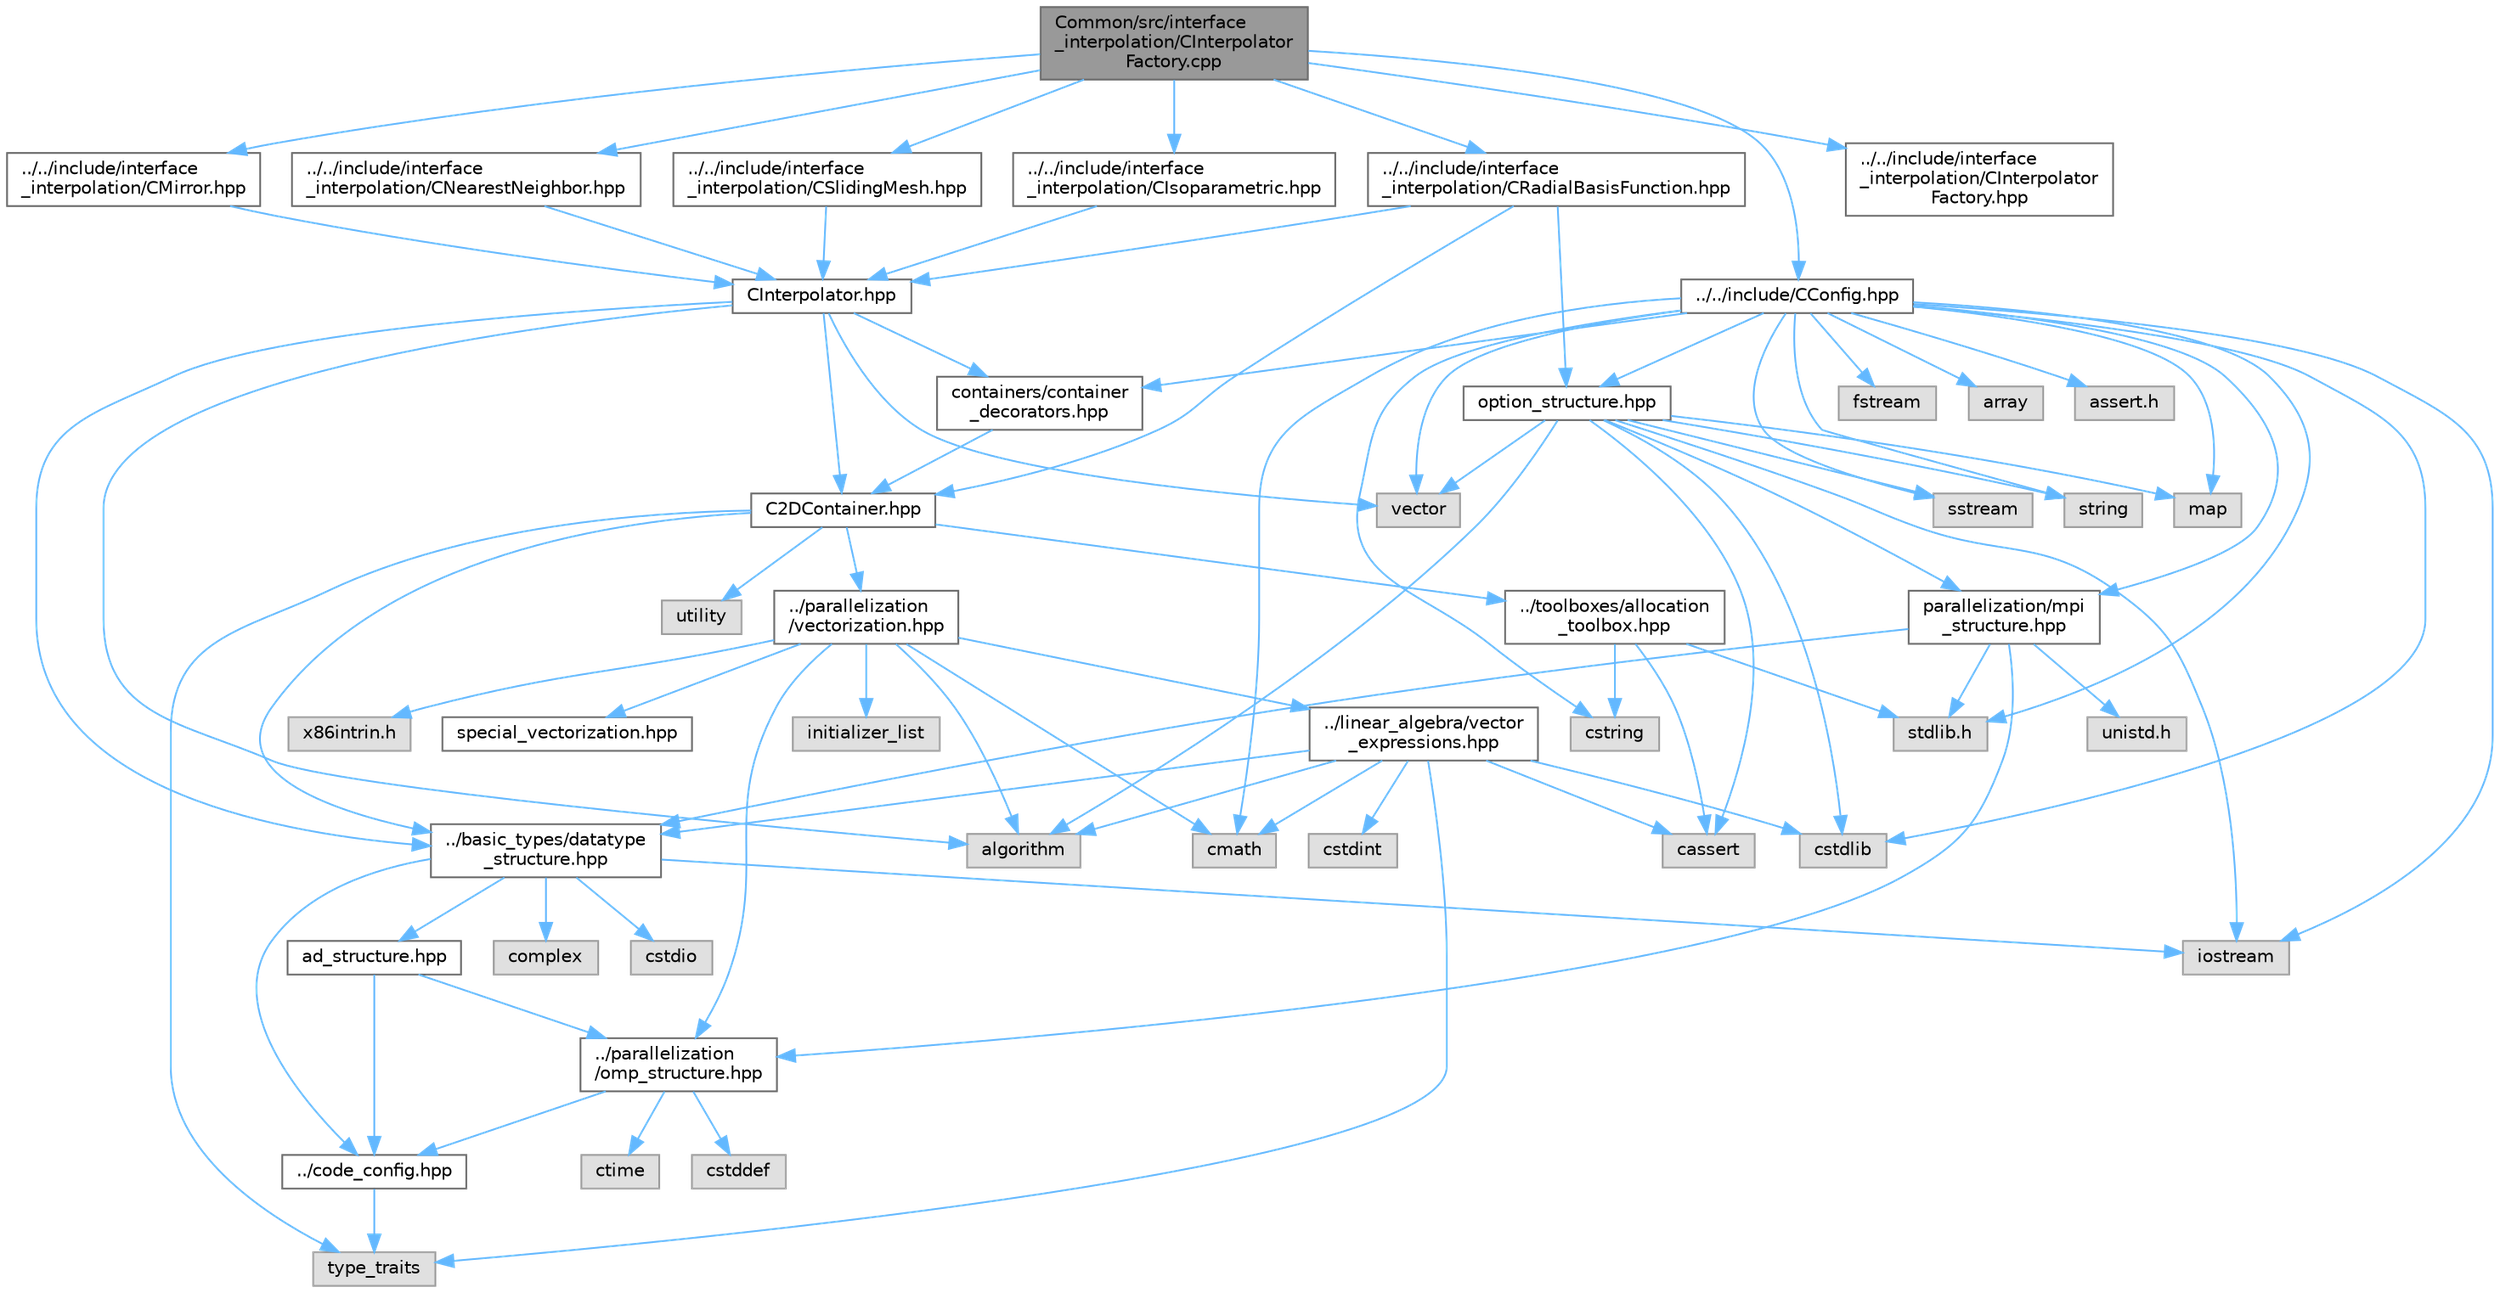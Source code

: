 digraph "Common/src/interface_interpolation/CInterpolatorFactory.cpp"
{
 // LATEX_PDF_SIZE
  bgcolor="transparent";
  edge [fontname=Helvetica,fontsize=10,labelfontname=Helvetica,labelfontsize=10];
  node [fontname=Helvetica,fontsize=10,shape=box,height=0.2,width=0.4];
  Node1 [id="Node000001",label="Common/src/interface\l_interpolation/CInterpolator\lFactory.cpp",height=0.2,width=0.4,color="gray40", fillcolor="grey60", style="filled", fontcolor="black",tooltip="Factory to generate interpolator objects."];
  Node1 -> Node2 [id="edge1_Node000001_Node000002",color="steelblue1",style="solid",tooltip=" "];
  Node2 [id="Node000002",label="../../include/CConfig.hpp",height=0.2,width=0.4,color="grey40", fillcolor="white", style="filled",URL="$CConfig_8hpp.html",tooltip="All the information about the definition of the physical problem. The subroutines and functions are i..."];
  Node2 -> Node3 [id="edge2_Node000002_Node000003",color="steelblue1",style="solid",tooltip=" "];
  Node3 [id="Node000003",label="parallelization/mpi\l_structure.hpp",height=0.2,width=0.4,color="grey40", fillcolor="white", style="filled",URL="$mpi__structure_8hpp.html",tooltip="Headers of the mpi interface for generalized datatypes. The subroutines and functions are in the mpi_..."];
  Node3 -> Node4 [id="edge3_Node000003_Node000004",color="steelblue1",style="solid",tooltip=" "];
  Node4 [id="Node000004",label="stdlib.h",height=0.2,width=0.4,color="grey60", fillcolor="#E0E0E0", style="filled",tooltip=" "];
  Node3 -> Node5 [id="edge4_Node000003_Node000005",color="steelblue1",style="solid",tooltip=" "];
  Node5 [id="Node000005",label="../basic_types/datatype\l_structure.hpp",height=0.2,width=0.4,color="grey40", fillcolor="white", style="filled",URL="$datatype__structure_8hpp.html",tooltip="Headers for generalized datatypes, defines an interface for AD types."];
  Node5 -> Node6 [id="edge5_Node000005_Node000006",color="steelblue1",style="solid",tooltip=" "];
  Node6 [id="Node000006",label="iostream",height=0.2,width=0.4,color="grey60", fillcolor="#E0E0E0", style="filled",tooltip=" "];
  Node5 -> Node7 [id="edge6_Node000005_Node000007",color="steelblue1",style="solid",tooltip=" "];
  Node7 [id="Node000007",label="complex",height=0.2,width=0.4,color="grey60", fillcolor="#E0E0E0", style="filled",tooltip=" "];
  Node5 -> Node8 [id="edge7_Node000005_Node000008",color="steelblue1",style="solid",tooltip=" "];
  Node8 [id="Node000008",label="cstdio",height=0.2,width=0.4,color="grey60", fillcolor="#E0E0E0", style="filled",tooltip=" "];
  Node5 -> Node9 [id="edge8_Node000005_Node000009",color="steelblue1",style="solid",tooltip=" "];
  Node9 [id="Node000009",label="../code_config.hpp",height=0.2,width=0.4,color="grey40", fillcolor="white", style="filled",URL="$code__config_8hpp.html",tooltip="Header file for collecting common macros, definitions and type configurations."];
  Node9 -> Node10 [id="edge9_Node000009_Node000010",color="steelblue1",style="solid",tooltip=" "];
  Node10 [id="Node000010",label="type_traits",height=0.2,width=0.4,color="grey60", fillcolor="#E0E0E0", style="filled",tooltip=" "];
  Node5 -> Node11 [id="edge10_Node000005_Node000011",color="steelblue1",style="solid",tooltip=" "];
  Node11 [id="Node000011",label="ad_structure.hpp",height=0.2,width=0.4,color="grey40", fillcolor="white", style="filled",URL="$ad__structure_8hpp.html",tooltip="Main routines for the algorithmic differentiation (AD) structure."];
  Node11 -> Node9 [id="edge11_Node000011_Node000009",color="steelblue1",style="solid",tooltip=" "];
  Node11 -> Node12 [id="edge12_Node000011_Node000012",color="steelblue1",style="solid",tooltip=" "];
  Node12 [id="Node000012",label="../parallelization\l/omp_structure.hpp",height=0.2,width=0.4,color="grey40", fillcolor="white", style="filled",URL="$omp__structure_8hpp.html",tooltip="OpenMP interface header, provides compatibility functions if the code is built without OpenMP support..."];
  Node12 -> Node13 [id="edge13_Node000012_Node000013",color="steelblue1",style="solid",tooltip=" "];
  Node13 [id="Node000013",label="cstddef",height=0.2,width=0.4,color="grey60", fillcolor="#E0E0E0", style="filled",tooltip=" "];
  Node12 -> Node9 [id="edge14_Node000012_Node000009",color="steelblue1",style="solid",tooltip=" "];
  Node12 -> Node14 [id="edge15_Node000012_Node000014",color="steelblue1",style="solid",tooltip=" "];
  Node14 [id="Node000014",label="ctime",height=0.2,width=0.4,color="grey60", fillcolor="#E0E0E0", style="filled",tooltip=" "];
  Node3 -> Node15 [id="edge16_Node000003_Node000015",color="steelblue1",style="solid",tooltip=" "];
  Node15 [id="Node000015",label="unistd.h",height=0.2,width=0.4,color="grey60", fillcolor="#E0E0E0", style="filled",tooltip=" "];
  Node3 -> Node12 [id="edge17_Node000003_Node000012",color="steelblue1",style="solid",tooltip=" "];
  Node2 -> Node6 [id="edge18_Node000002_Node000006",color="steelblue1",style="solid",tooltip=" "];
  Node2 -> Node16 [id="edge19_Node000002_Node000016",color="steelblue1",style="solid",tooltip=" "];
  Node16 [id="Node000016",label="cstdlib",height=0.2,width=0.4,color="grey60", fillcolor="#E0E0E0", style="filled",tooltip=" "];
  Node2 -> Node17 [id="edge20_Node000002_Node000017",color="steelblue1",style="solid",tooltip=" "];
  Node17 [id="Node000017",label="fstream",height=0.2,width=0.4,color="grey60", fillcolor="#E0E0E0", style="filled",tooltip=" "];
  Node2 -> Node18 [id="edge21_Node000002_Node000018",color="steelblue1",style="solid",tooltip=" "];
  Node18 [id="Node000018",label="sstream",height=0.2,width=0.4,color="grey60", fillcolor="#E0E0E0", style="filled",tooltip=" "];
  Node2 -> Node19 [id="edge22_Node000002_Node000019",color="steelblue1",style="solid",tooltip=" "];
  Node19 [id="Node000019",label="string",height=0.2,width=0.4,color="grey60", fillcolor="#E0E0E0", style="filled",tooltip=" "];
  Node2 -> Node20 [id="edge23_Node000002_Node000020",color="steelblue1",style="solid",tooltip=" "];
  Node20 [id="Node000020",label="cstring",height=0.2,width=0.4,color="grey60", fillcolor="#E0E0E0", style="filled",tooltip=" "];
  Node2 -> Node21 [id="edge24_Node000002_Node000021",color="steelblue1",style="solid",tooltip=" "];
  Node21 [id="Node000021",label="vector",height=0.2,width=0.4,color="grey60", fillcolor="#E0E0E0", style="filled",tooltip=" "];
  Node2 -> Node22 [id="edge25_Node000002_Node000022",color="steelblue1",style="solid",tooltip=" "];
  Node22 [id="Node000022",label="array",height=0.2,width=0.4,color="grey60", fillcolor="#E0E0E0", style="filled",tooltip=" "];
  Node2 -> Node4 [id="edge26_Node000002_Node000004",color="steelblue1",style="solid",tooltip=" "];
  Node2 -> Node23 [id="edge27_Node000002_Node000023",color="steelblue1",style="solid",tooltip=" "];
  Node23 [id="Node000023",label="cmath",height=0.2,width=0.4,color="grey60", fillcolor="#E0E0E0", style="filled",tooltip=" "];
  Node2 -> Node24 [id="edge28_Node000002_Node000024",color="steelblue1",style="solid",tooltip=" "];
  Node24 [id="Node000024",label="map",height=0.2,width=0.4,color="grey60", fillcolor="#E0E0E0", style="filled",tooltip=" "];
  Node2 -> Node25 [id="edge29_Node000002_Node000025",color="steelblue1",style="solid",tooltip=" "];
  Node25 [id="Node000025",label="assert.h",height=0.2,width=0.4,color="grey60", fillcolor="#E0E0E0", style="filled",tooltip=" "];
  Node2 -> Node26 [id="edge30_Node000002_Node000026",color="steelblue1",style="solid",tooltip=" "];
  Node26 [id="Node000026",label="option_structure.hpp",height=0.2,width=0.4,color="grey40", fillcolor="white", style="filled",URL="$option__structure_8hpp.html",tooltip="Defines classes for referencing options for easy input in CConfig."];
  Node26 -> Node3 [id="edge31_Node000026_Node000003",color="steelblue1",style="solid",tooltip=" "];
  Node26 -> Node6 [id="edge32_Node000026_Node000006",color="steelblue1",style="solid",tooltip=" "];
  Node26 -> Node18 [id="edge33_Node000026_Node000018",color="steelblue1",style="solid",tooltip=" "];
  Node26 -> Node19 [id="edge34_Node000026_Node000019",color="steelblue1",style="solid",tooltip=" "];
  Node26 -> Node21 [id="edge35_Node000026_Node000021",color="steelblue1",style="solid",tooltip=" "];
  Node26 -> Node24 [id="edge36_Node000026_Node000024",color="steelblue1",style="solid",tooltip=" "];
  Node26 -> Node16 [id="edge37_Node000026_Node000016",color="steelblue1",style="solid",tooltip=" "];
  Node26 -> Node27 [id="edge38_Node000026_Node000027",color="steelblue1",style="solid",tooltip=" "];
  Node27 [id="Node000027",label="algorithm",height=0.2,width=0.4,color="grey60", fillcolor="#E0E0E0", style="filled",tooltip=" "];
  Node26 -> Node28 [id="edge39_Node000026_Node000028",color="steelblue1",style="solid",tooltip=" "];
  Node28 [id="Node000028",label="cassert",height=0.2,width=0.4,color="grey60", fillcolor="#E0E0E0", style="filled",tooltip=" "];
  Node2 -> Node29 [id="edge40_Node000002_Node000029",color="steelblue1",style="solid",tooltip=" "];
  Node29 [id="Node000029",label="containers/container\l_decorators.hpp",height=0.2,width=0.4,color="grey40", fillcolor="white", style="filled",URL="$container__decorators_8hpp.html",tooltip="Collection of small classes that decorate C2DContainer to augment its functionality,..."];
  Node29 -> Node30 [id="edge41_Node000029_Node000030",color="steelblue1",style="solid",tooltip=" "];
  Node30 [id="Node000030",label="C2DContainer.hpp",height=0.2,width=0.4,color="grey40", fillcolor="white", style="filled",URL="$C2DContainer_8hpp.html",tooltip="A templated vector/matrix object."];
  Node30 -> Node31 [id="edge42_Node000030_Node000031",color="steelblue1",style="solid",tooltip=" "];
  Node31 [id="Node000031",label="../toolboxes/allocation\l_toolbox.hpp",height=0.2,width=0.4,color="grey40", fillcolor="white", style="filled",URL="$allocation__toolbox_8hpp.html",tooltip="Helper function and classes for memory allocation. Focus on portability across platforms."];
  Node31 -> Node4 [id="edge43_Node000031_Node000004",color="steelblue1",style="solid",tooltip=" "];
  Node31 -> Node20 [id="edge44_Node000031_Node000020",color="steelblue1",style="solid",tooltip=" "];
  Node31 -> Node28 [id="edge45_Node000031_Node000028",color="steelblue1",style="solid",tooltip=" "];
  Node30 -> Node5 [id="edge46_Node000030_Node000005",color="steelblue1",style="solid",tooltip=" "];
  Node30 -> Node32 [id="edge47_Node000030_Node000032",color="steelblue1",style="solid",tooltip=" "];
  Node32 [id="Node000032",label="../parallelization\l/vectorization.hpp",height=0.2,width=0.4,color="grey40", fillcolor="white", style="filled",URL="$vectorization_8hpp.html",tooltip="Implementation of a portable SIMD type."];
  Node32 -> Node33 [id="edge48_Node000032_Node000033",color="steelblue1",style="solid",tooltip=" "];
  Node33 [id="Node000033",label="../linear_algebra/vector\l_expressions.hpp",height=0.2,width=0.4,color="grey40", fillcolor="white", style="filled",URL="$vector__expressions_8hpp.html",tooltip="Expression templates for vector types with coefficient-wise operations."];
  Node33 -> Node5 [id="edge49_Node000033_Node000005",color="steelblue1",style="solid",tooltip=" "];
  Node33 -> Node10 [id="edge50_Node000033_Node000010",color="steelblue1",style="solid",tooltip=" "];
  Node33 -> Node27 [id="edge51_Node000033_Node000027",color="steelblue1",style="solid",tooltip=" "];
  Node33 -> Node28 [id="edge52_Node000033_Node000028",color="steelblue1",style="solid",tooltip=" "];
  Node33 -> Node16 [id="edge53_Node000033_Node000016",color="steelblue1",style="solid",tooltip=" "];
  Node33 -> Node23 [id="edge54_Node000033_Node000023",color="steelblue1",style="solid",tooltip=" "];
  Node33 -> Node34 [id="edge55_Node000033_Node000034",color="steelblue1",style="solid",tooltip=" "];
  Node34 [id="Node000034",label="cstdint",height=0.2,width=0.4,color="grey60", fillcolor="#E0E0E0", style="filled",tooltip=" "];
  Node32 -> Node12 [id="edge56_Node000032_Node000012",color="steelblue1",style="solid",tooltip=" "];
  Node32 -> Node35 [id="edge57_Node000032_Node000035",color="steelblue1",style="solid",tooltip=" "];
  Node35 [id="Node000035",label="initializer_list",height=0.2,width=0.4,color="grey60", fillcolor="#E0E0E0", style="filled",tooltip=" "];
  Node32 -> Node27 [id="edge58_Node000032_Node000027",color="steelblue1",style="solid",tooltip=" "];
  Node32 -> Node23 [id="edge59_Node000032_Node000023",color="steelblue1",style="solid",tooltip=" "];
  Node32 -> Node36 [id="edge60_Node000032_Node000036",color="steelblue1",style="solid",tooltip=" "];
  Node36 [id="Node000036",label="x86intrin.h",height=0.2,width=0.4,color="grey60", fillcolor="#E0E0E0", style="filled",tooltip=" "];
  Node32 -> Node37 [id="edge61_Node000032_Node000037",color="steelblue1",style="solid",tooltip=" "];
  Node37 [id="Node000037",label="special_vectorization.hpp",height=0.2,width=0.4,color="grey40", fillcolor="white", style="filled",URL="$special__vectorization_8hpp.html",tooltip="Code generator header to create specializations of simd::Array."];
  Node30 -> Node38 [id="edge62_Node000030_Node000038",color="steelblue1",style="solid",tooltip=" "];
  Node38 [id="Node000038",label="utility",height=0.2,width=0.4,color="grey60", fillcolor="#E0E0E0", style="filled",tooltip=" "];
  Node30 -> Node10 [id="edge63_Node000030_Node000010",color="steelblue1",style="solid",tooltip=" "];
  Node1 -> Node39 [id="edge64_Node000001_Node000039",color="steelblue1",style="solid",tooltip=" "];
  Node39 [id="Node000039",label="../../include/interface\l_interpolation/CInterpolator\lFactory.hpp",height=0.2,width=0.4,color="grey40", fillcolor="white", style="filled",URL="$CInterpolatorFactory_8hpp.html",tooltip="Factory to generate interpolator objects."];
  Node1 -> Node40 [id="edge65_Node000001_Node000040",color="steelblue1",style="solid",tooltip=" "];
  Node40 [id="Node000040",label="../../include/interface\l_interpolation/CIsoparametric.hpp",height=0.2,width=0.4,color="grey40", fillcolor="white", style="filled",URL="$CIsoparametric_8hpp.html",tooltip="Isoparametric interpolation using FE shape functions."];
  Node40 -> Node41 [id="edge66_Node000040_Node000041",color="steelblue1",style="solid",tooltip=" "];
  Node41 [id="Node000041",label="CInterpolator.hpp",height=0.2,width=0.4,color="grey40", fillcolor="white", style="filled",URL="$CInterpolator_8hpp.html",tooltip="Base class for multiphysics interpolation."];
  Node41 -> Node5 [id="edge67_Node000041_Node000005",color="steelblue1",style="solid",tooltip=" "];
  Node41 -> Node30 [id="edge68_Node000041_Node000030",color="steelblue1",style="solid",tooltip=" "];
  Node41 -> Node29 [id="edge69_Node000041_Node000029",color="steelblue1",style="solid",tooltip=" "];
  Node41 -> Node21 [id="edge70_Node000041_Node000021",color="steelblue1",style="solid",tooltip=" "];
  Node41 -> Node27 [id="edge71_Node000041_Node000027",color="steelblue1",style="solid",tooltip=" "];
  Node1 -> Node42 [id="edge72_Node000001_Node000042",color="steelblue1",style="solid",tooltip=" "];
  Node42 [id="Node000042",label="../../include/interface\l_interpolation/CMirror.hpp",height=0.2,width=0.4,color="grey40", fillcolor="white", style="filled",URL="$CMirror_8hpp.html",tooltip="Mirror interpolation for the conservative (work-wise) approach in FSI problems."];
  Node42 -> Node41 [id="edge73_Node000042_Node000041",color="steelblue1",style="solid",tooltip=" "];
  Node1 -> Node43 [id="edge74_Node000001_Node000043",color="steelblue1",style="solid",tooltip=" "];
  Node43 [id="Node000043",label="../../include/interface\l_interpolation/CNearestNeighbor.hpp",height=0.2,width=0.4,color="grey40", fillcolor="white", style="filled",URL="$CNearestNeighbor_8hpp.html",tooltip="Nearest Neighbor interpolation class."];
  Node43 -> Node41 [id="edge75_Node000043_Node000041",color="steelblue1",style="solid",tooltip=" "];
  Node1 -> Node44 [id="edge76_Node000001_Node000044",color="steelblue1",style="solid",tooltip=" "];
  Node44 [id="Node000044",label="../../include/interface\l_interpolation/CRadialBasisFunction.hpp",height=0.2,width=0.4,color="grey40", fillcolor="white", style="filled",URL="$CRadialBasisFunction_8hpp.html",tooltip="Radial basis function interpolation."];
  Node44 -> Node41 [id="edge77_Node000044_Node000041",color="steelblue1",style="solid",tooltip=" "];
  Node44 -> Node26 [id="edge78_Node000044_Node000026",color="steelblue1",style="solid",tooltip=" "];
  Node44 -> Node30 [id="edge79_Node000044_Node000030",color="steelblue1",style="solid",tooltip=" "];
  Node1 -> Node45 [id="edge80_Node000001_Node000045",color="steelblue1",style="solid",tooltip=" "];
  Node45 [id="Node000045",label="../../include/interface\l_interpolation/CSlidingMesh.hpp",height=0.2,width=0.4,color="grey40", fillcolor="white", style="filled",URL="$CSlidingMesh_8hpp.html",tooltip="Sliding mesh interpolation."];
  Node45 -> Node41 [id="edge81_Node000045_Node000041",color="steelblue1",style="solid",tooltip=" "];
}
